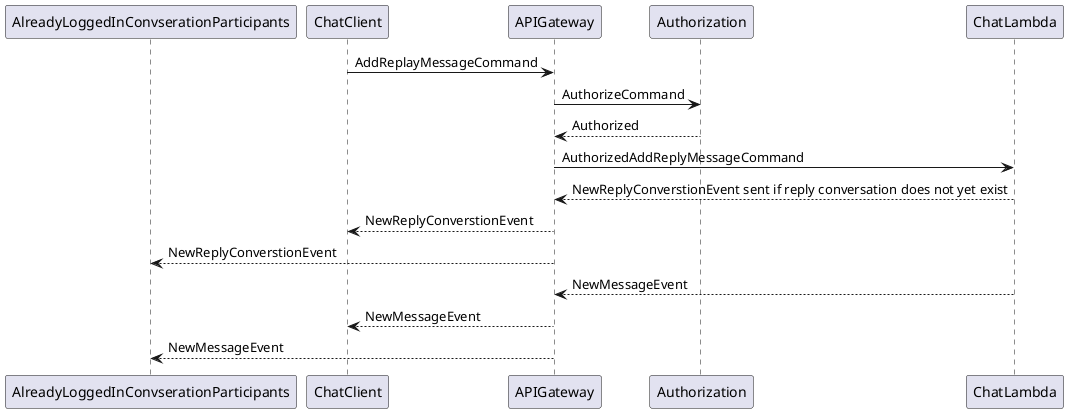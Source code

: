 @startuml
participant AlreadyLoggedInConvserationParticipants
ChatClient -> APIGateway : AddReplayMessageCommand
APIGateway -> Authorization : AuthorizeCommand
Authorization --> APIGateway : Authorized
APIGateway -> ChatLambda : AuthorizedAddReplyMessageCommand
ChatLambda --> APIGateway : NewReplyConverstionEvent sent if reply conversation does not yet exist
APIGateway --> ChatClient : NewReplyConverstionEvent
APIGateway --> AlreadyLoggedInConvserationParticipants : NewReplyConverstionEvent
ChatLambda --> APIGateway : NewMessageEvent
APIGateway --> ChatClient : NewMessageEvent
APIGateway --> AlreadyLoggedInConvserationParticipants : NewMessageEvent
@enduml
